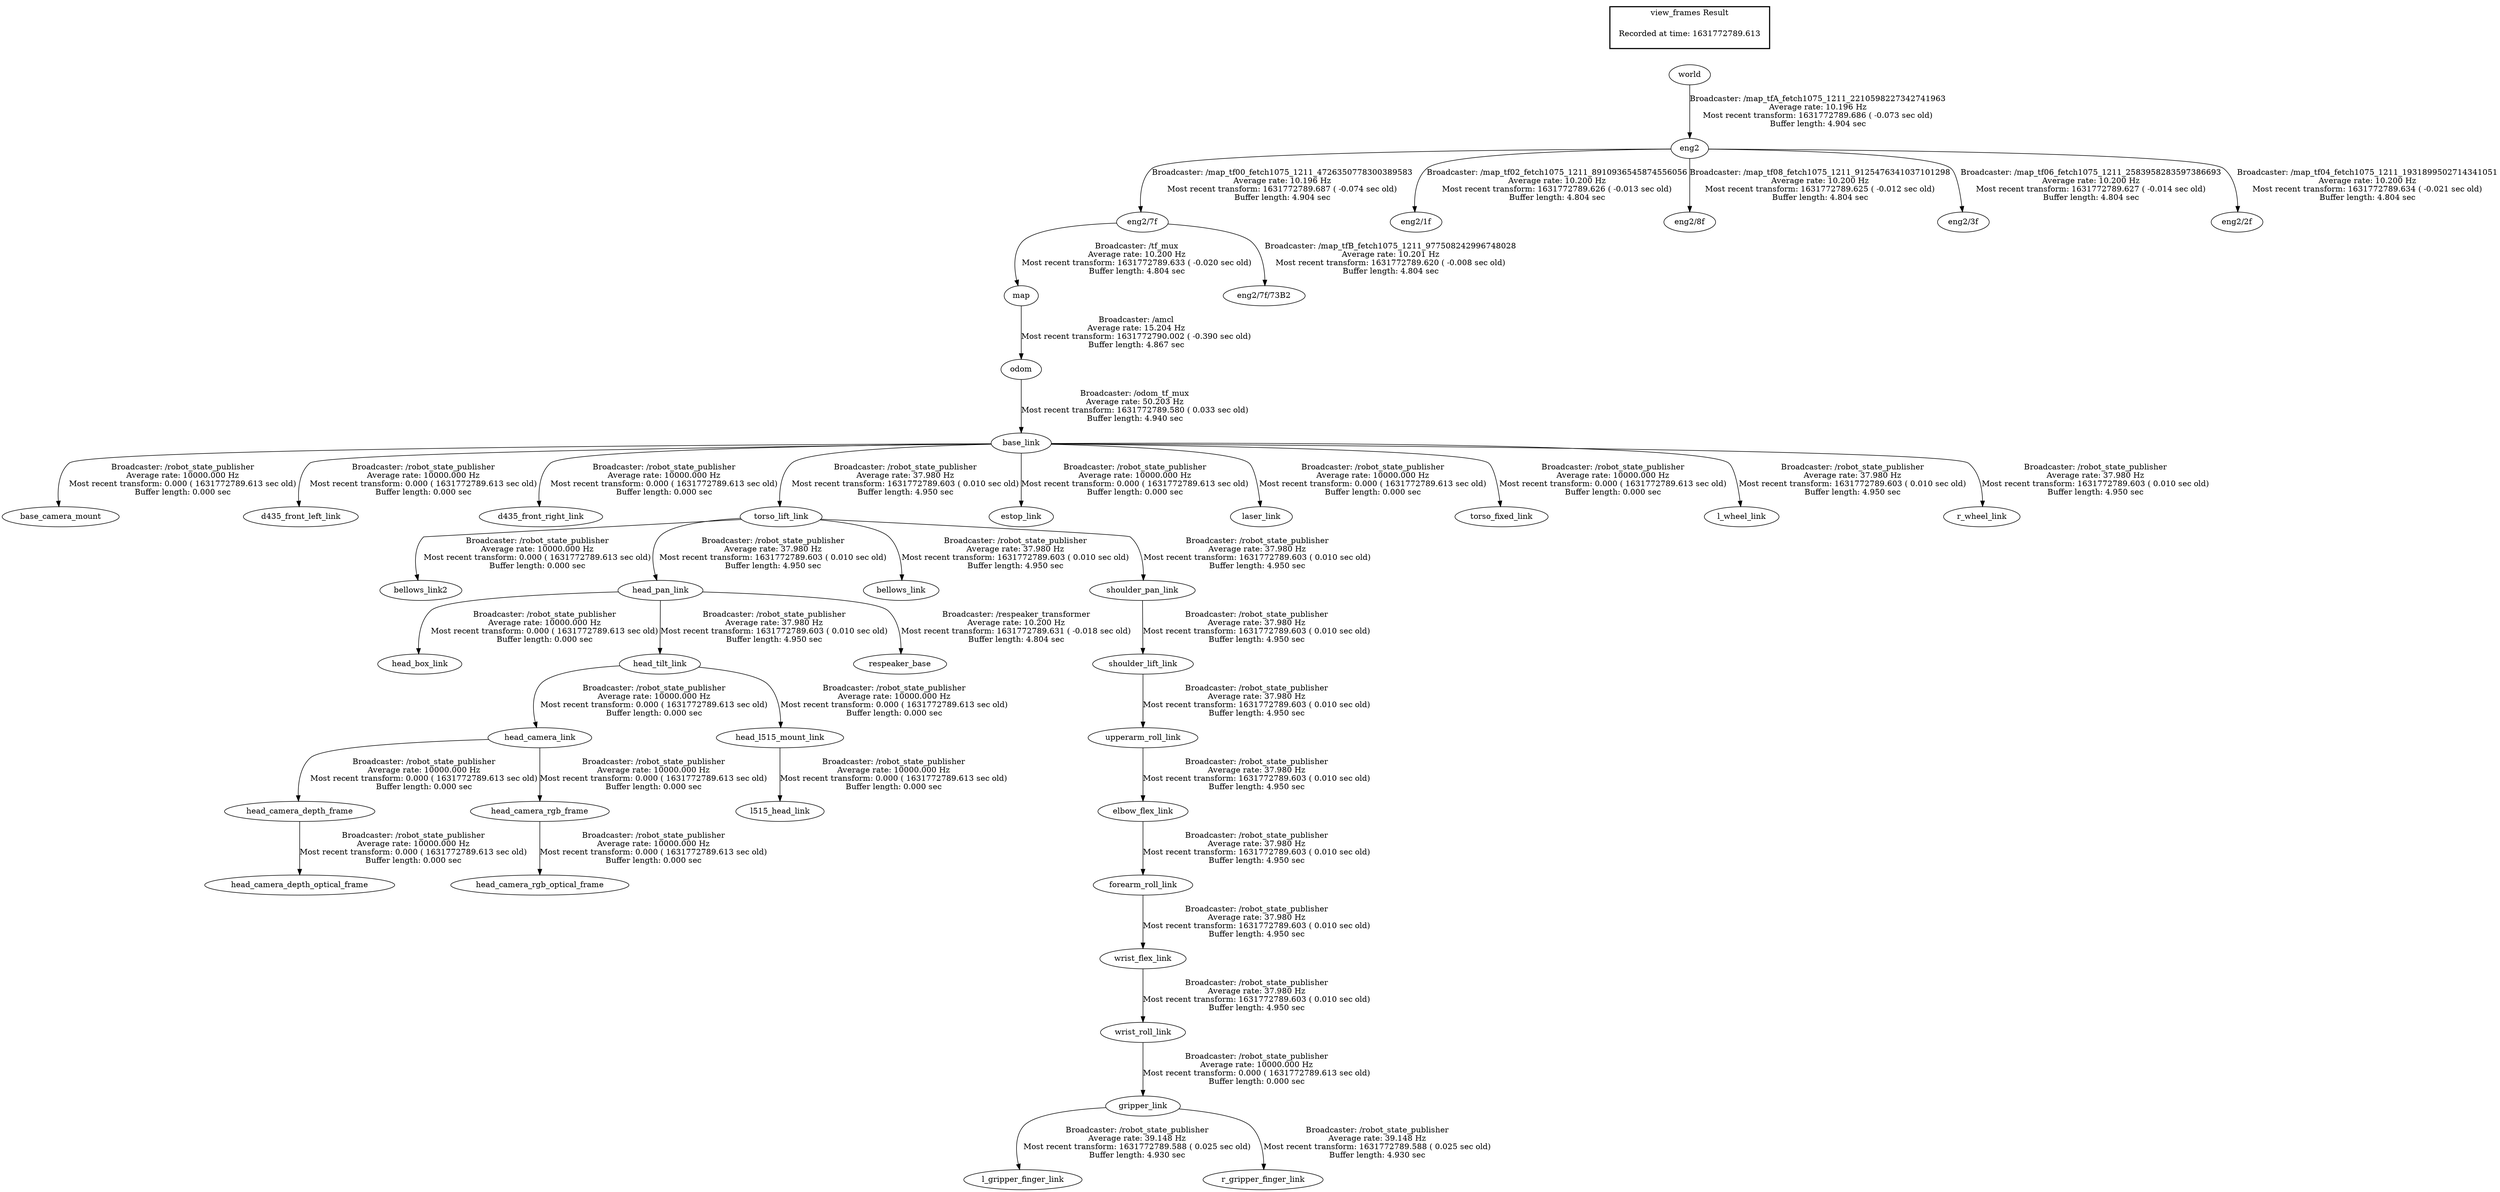 digraph G {
"base_link" -> "base_camera_mount"[label="Broadcaster: /robot_state_publisher\nAverage rate: 10000.000 Hz\nMost recent transform: 0.000 ( 1631772789.613 sec old)\nBuffer length: 0.000 sec\n"];
"odom" -> "base_link"[label="Broadcaster: /odom_tf_mux\nAverage rate: 50.203 Hz\nMost recent transform: 1631772789.580 ( 0.033 sec old)\nBuffer length: 4.940 sec\n"];
"base_link" -> "d435_front_left_link"[label="Broadcaster: /robot_state_publisher\nAverage rate: 10000.000 Hz\nMost recent transform: 0.000 ( 1631772789.613 sec old)\nBuffer length: 0.000 sec\n"];
"base_link" -> "d435_front_right_link"[label="Broadcaster: /robot_state_publisher\nAverage rate: 10000.000 Hz\nMost recent transform: 0.000 ( 1631772789.613 sec old)\nBuffer length: 0.000 sec\n"];
"torso_lift_link" -> "bellows_link2"[label="Broadcaster: /robot_state_publisher\nAverage rate: 10000.000 Hz\nMost recent transform: 0.000 ( 1631772789.613 sec old)\nBuffer length: 0.000 sec\n"];
"base_link" -> "torso_lift_link"[label="Broadcaster: /robot_state_publisher\nAverage rate: 37.980 Hz\nMost recent transform: 1631772789.603 ( 0.010 sec old)\nBuffer length: 4.950 sec\n"];
"base_link" -> "estop_link"[label="Broadcaster: /robot_state_publisher\nAverage rate: 10000.000 Hz\nMost recent transform: 0.000 ( 1631772789.613 sec old)\nBuffer length: 0.000 sec\n"];
"wrist_roll_link" -> "gripper_link"[label="Broadcaster: /robot_state_publisher\nAverage rate: 10000.000 Hz\nMost recent transform: 0.000 ( 1631772789.613 sec old)\nBuffer length: 0.000 sec\n"];
"wrist_flex_link" -> "wrist_roll_link"[label="Broadcaster: /robot_state_publisher\nAverage rate: 37.980 Hz\nMost recent transform: 1631772789.603 ( 0.010 sec old)\nBuffer length: 4.950 sec\n"];
"head_pan_link" -> "head_box_link"[label="Broadcaster: /robot_state_publisher\nAverage rate: 10000.000 Hz\nMost recent transform: 0.000 ( 1631772789.613 sec old)\nBuffer length: 0.000 sec\n"];
"torso_lift_link" -> "head_pan_link"[label="Broadcaster: /robot_state_publisher\nAverage rate: 37.980 Hz\nMost recent transform: 1631772789.603 ( 0.010 sec old)\nBuffer length: 4.950 sec\n"];
"head_camera_link" -> "head_camera_depth_frame"[label="Broadcaster: /robot_state_publisher\nAverage rate: 10000.000 Hz\nMost recent transform: 0.000 ( 1631772789.613 sec old)\nBuffer length: 0.000 sec\n"];
"head_tilt_link" -> "head_camera_link"[label="Broadcaster: /robot_state_publisher\nAverage rate: 10000.000 Hz\nMost recent transform: 0.000 ( 1631772789.613 sec old)\nBuffer length: 0.000 sec\n"];
"head_camera_depth_frame" -> "head_camera_depth_optical_frame"[label="Broadcaster: /robot_state_publisher\nAverage rate: 10000.000 Hz\nMost recent transform: 0.000 ( 1631772789.613 sec old)\nBuffer length: 0.000 sec\n"];
"head_pan_link" -> "head_tilt_link"[label="Broadcaster: /robot_state_publisher\nAverage rate: 37.980 Hz\nMost recent transform: 1631772789.603 ( 0.010 sec old)\nBuffer length: 4.950 sec\n"];
"head_camera_link" -> "head_camera_rgb_frame"[label="Broadcaster: /robot_state_publisher\nAverage rate: 10000.000 Hz\nMost recent transform: 0.000 ( 1631772789.613 sec old)\nBuffer length: 0.000 sec\n"];
"head_camera_rgb_frame" -> "head_camera_rgb_optical_frame"[label="Broadcaster: /robot_state_publisher\nAverage rate: 10000.000 Hz\nMost recent transform: 0.000 ( 1631772789.613 sec old)\nBuffer length: 0.000 sec\n"];
"head_tilt_link" -> "head_l515_mount_link"[label="Broadcaster: /robot_state_publisher\nAverage rate: 10000.000 Hz\nMost recent transform: 0.000 ( 1631772789.613 sec old)\nBuffer length: 0.000 sec\n"];
"head_l515_mount_link" -> "l515_head_link"[label="Broadcaster: /robot_state_publisher\nAverage rate: 10000.000 Hz\nMost recent transform: 0.000 ( 1631772789.613 sec old)\nBuffer length: 0.000 sec\n"];
"base_link" -> "laser_link"[label="Broadcaster: /robot_state_publisher\nAverage rate: 10000.000 Hz\nMost recent transform: 0.000 ( 1631772789.613 sec old)\nBuffer length: 0.000 sec\n"];
"base_link" -> "torso_fixed_link"[label="Broadcaster: /robot_state_publisher\nAverage rate: 10000.000 Hz\nMost recent transform: 0.000 ( 1631772789.613 sec old)\nBuffer length: 0.000 sec\n"];
"torso_lift_link" -> "bellows_link"[label="Broadcaster: /robot_state_publisher\nAverage rate: 37.980 Hz\nMost recent transform: 1631772789.603 ( 0.010 sec old)\nBuffer length: 4.950 sec\n"];
"upperarm_roll_link" -> "elbow_flex_link"[label="Broadcaster: /robot_state_publisher\nAverage rate: 37.980 Hz\nMost recent transform: 1631772789.603 ( 0.010 sec old)\nBuffer length: 4.950 sec\n"];
"shoulder_lift_link" -> "upperarm_roll_link"[label="Broadcaster: /robot_state_publisher\nAverage rate: 37.980 Hz\nMost recent transform: 1631772789.603 ( 0.010 sec old)\nBuffer length: 4.950 sec\n"];
"elbow_flex_link" -> "forearm_roll_link"[label="Broadcaster: /robot_state_publisher\nAverage rate: 37.980 Hz\nMost recent transform: 1631772789.603 ( 0.010 sec old)\nBuffer length: 4.950 sec\n"];
"base_link" -> "l_wheel_link"[label="Broadcaster: /robot_state_publisher\nAverage rate: 37.980 Hz\nMost recent transform: 1631772789.603 ( 0.010 sec old)\nBuffer length: 4.950 sec\n"];
"base_link" -> "r_wheel_link"[label="Broadcaster: /robot_state_publisher\nAverage rate: 37.980 Hz\nMost recent transform: 1631772789.603 ( 0.010 sec old)\nBuffer length: 4.950 sec\n"];
"shoulder_pan_link" -> "shoulder_lift_link"[label="Broadcaster: /robot_state_publisher\nAverage rate: 37.980 Hz\nMost recent transform: 1631772789.603 ( 0.010 sec old)\nBuffer length: 4.950 sec\n"];
"torso_lift_link" -> "shoulder_pan_link"[label="Broadcaster: /robot_state_publisher\nAverage rate: 37.980 Hz\nMost recent transform: 1631772789.603 ( 0.010 sec old)\nBuffer length: 4.950 sec\n"];
"forearm_roll_link" -> "wrist_flex_link"[label="Broadcaster: /robot_state_publisher\nAverage rate: 37.980 Hz\nMost recent transform: 1631772789.603 ( 0.010 sec old)\nBuffer length: 4.950 sec\n"];
"map" -> "odom"[label="Broadcaster: /amcl\nAverage rate: 15.204 Hz\nMost recent transform: 1631772790.002 ( -0.390 sec old)\nBuffer length: 4.867 sec\n"];
"gripper_link" -> "l_gripper_finger_link"[label="Broadcaster: /robot_state_publisher\nAverage rate: 39.148 Hz\nMost recent transform: 1631772789.588 ( 0.025 sec old)\nBuffer length: 4.930 sec\n"];
"gripper_link" -> "r_gripper_finger_link"[label="Broadcaster: /robot_state_publisher\nAverage rate: 39.148 Hz\nMost recent transform: 1631772789.588 ( 0.025 sec old)\nBuffer length: 4.930 sec\n"];
"world" -> "eng2"[label="Broadcaster: /map_tfA_fetch1075_1211_2210598227342741963\nAverage rate: 10.196 Hz\nMost recent transform: 1631772789.686 ( -0.073 sec old)\nBuffer length: 4.904 sec\n"];
"eng2" -> "eng2/7f"[label="Broadcaster: /map_tf00_fetch1075_1211_4726350778300389583\nAverage rate: 10.196 Hz\nMost recent transform: 1631772789.687 ( -0.074 sec old)\nBuffer length: 4.904 sec\n"];
"eng2/7f" -> "map"[label="Broadcaster: /tf_mux\nAverage rate: 10.200 Hz\nMost recent transform: 1631772789.633 ( -0.020 sec old)\nBuffer length: 4.804 sec\n"];
"eng2/7f" -> "eng2/7f/73B2"[label="Broadcaster: /map_tfB_fetch1075_1211_977508242996748028\nAverage rate: 10.201 Hz\nMost recent transform: 1631772789.620 ( -0.008 sec old)\nBuffer length: 4.804 sec\n"];
"eng2" -> "eng2/1f"[label="Broadcaster: /map_tf02_fetch1075_1211_8910936545874556056\nAverage rate: 10.200 Hz\nMost recent transform: 1631772789.626 ( -0.013 sec old)\nBuffer length: 4.804 sec\n"];
"eng2" -> "eng2/8f"[label="Broadcaster: /map_tf08_fetch1075_1211_9125476341037101298\nAverage rate: 10.200 Hz\nMost recent transform: 1631772789.625 ( -0.012 sec old)\nBuffer length: 4.804 sec\n"];
"eng2" -> "eng2/3f"[label="Broadcaster: /map_tf06_fetch1075_1211_2583958283597386693\nAverage rate: 10.200 Hz\nMost recent transform: 1631772789.627 ( -0.014 sec old)\nBuffer length: 4.804 sec\n"];
"head_pan_link" -> "respeaker_base"[label="Broadcaster: /respeaker_transformer\nAverage rate: 10.200 Hz\nMost recent transform: 1631772789.631 ( -0.018 sec old)\nBuffer length: 4.804 sec\n"];
"eng2" -> "eng2/2f"[label="Broadcaster: /map_tf04_fetch1075_1211_1931899502714341051\nAverage rate: 10.200 Hz\nMost recent transform: 1631772789.634 ( -0.021 sec old)\nBuffer length: 4.804 sec\n"];
edge [style=invis];
 subgraph cluster_legend { style=bold; color=black; label ="view_frames Result";
"Recorded at time: 1631772789.613"[ shape=plaintext ] ;
 }->"world";
}